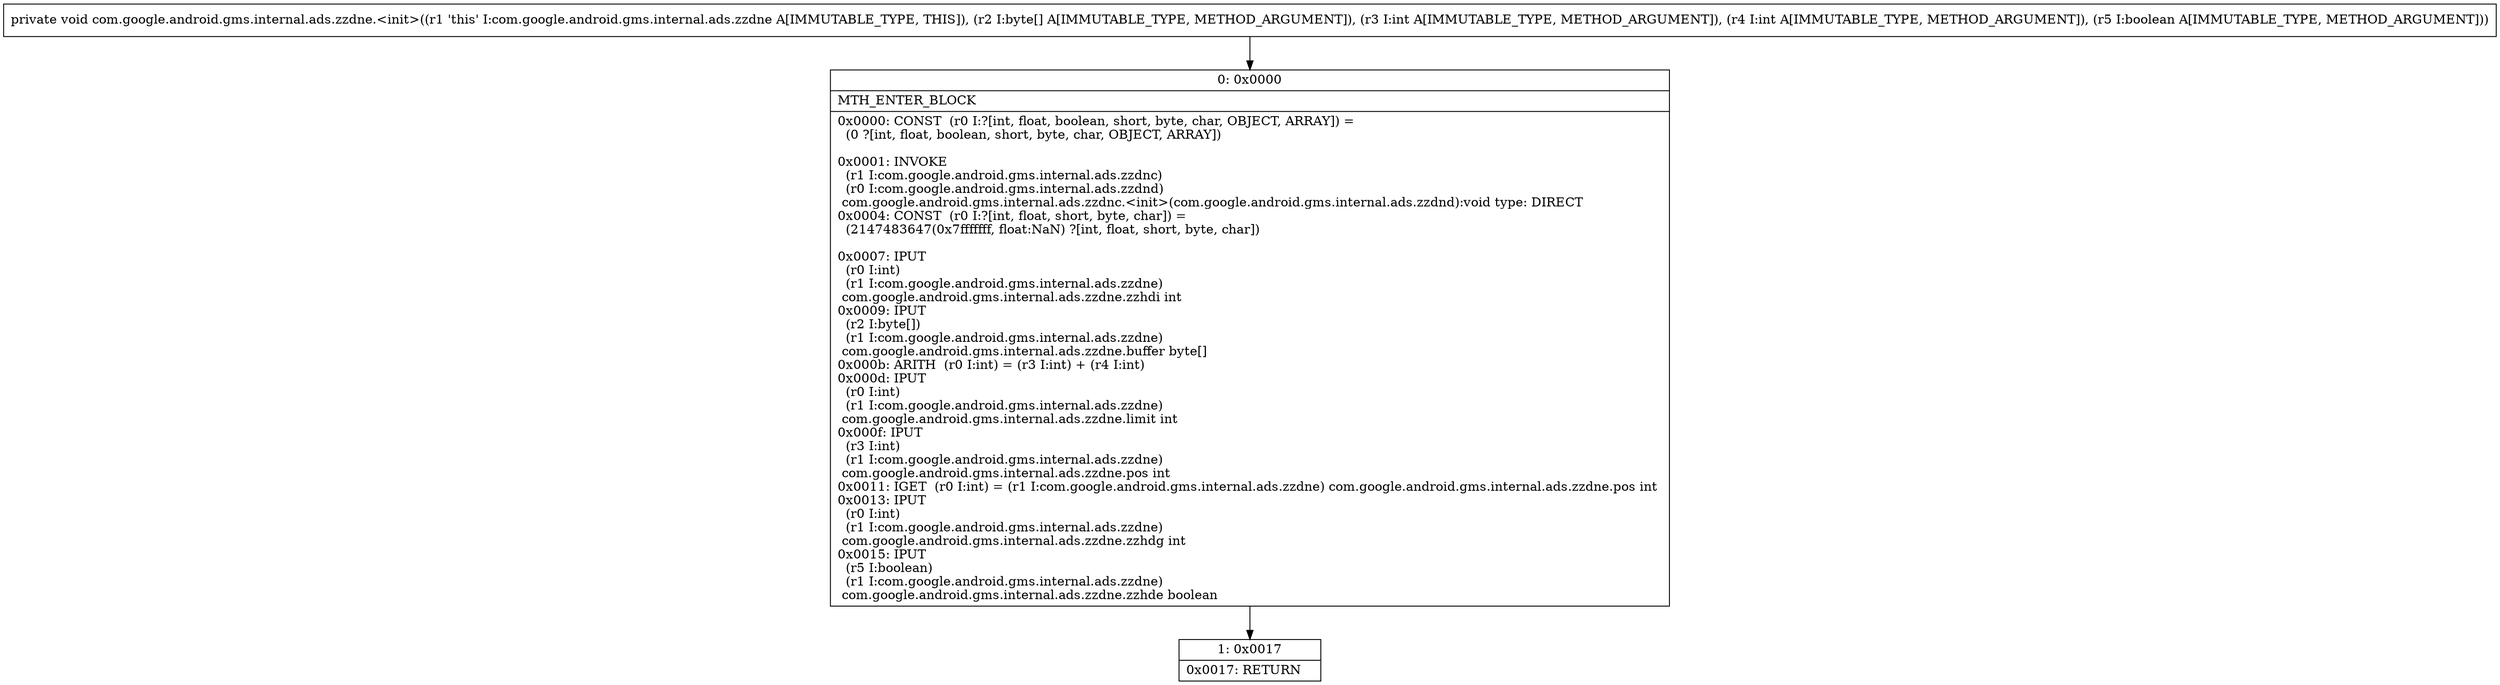 digraph "CFG forcom.google.android.gms.internal.ads.zzdne.\<init\>([BIIZ)V" {
Node_0 [shape=record,label="{0\:\ 0x0000|MTH_ENTER_BLOCK\l|0x0000: CONST  (r0 I:?[int, float, boolean, short, byte, char, OBJECT, ARRAY]) = \l  (0 ?[int, float, boolean, short, byte, char, OBJECT, ARRAY])\l \l0x0001: INVOKE  \l  (r1 I:com.google.android.gms.internal.ads.zzdnc)\l  (r0 I:com.google.android.gms.internal.ads.zzdnd)\l com.google.android.gms.internal.ads.zzdnc.\<init\>(com.google.android.gms.internal.ads.zzdnd):void type: DIRECT \l0x0004: CONST  (r0 I:?[int, float, short, byte, char]) = \l  (2147483647(0x7fffffff, float:NaN) ?[int, float, short, byte, char])\l \l0x0007: IPUT  \l  (r0 I:int)\l  (r1 I:com.google.android.gms.internal.ads.zzdne)\l com.google.android.gms.internal.ads.zzdne.zzhdi int \l0x0009: IPUT  \l  (r2 I:byte[])\l  (r1 I:com.google.android.gms.internal.ads.zzdne)\l com.google.android.gms.internal.ads.zzdne.buffer byte[] \l0x000b: ARITH  (r0 I:int) = (r3 I:int) + (r4 I:int) \l0x000d: IPUT  \l  (r0 I:int)\l  (r1 I:com.google.android.gms.internal.ads.zzdne)\l com.google.android.gms.internal.ads.zzdne.limit int \l0x000f: IPUT  \l  (r3 I:int)\l  (r1 I:com.google.android.gms.internal.ads.zzdne)\l com.google.android.gms.internal.ads.zzdne.pos int \l0x0011: IGET  (r0 I:int) = (r1 I:com.google.android.gms.internal.ads.zzdne) com.google.android.gms.internal.ads.zzdne.pos int \l0x0013: IPUT  \l  (r0 I:int)\l  (r1 I:com.google.android.gms.internal.ads.zzdne)\l com.google.android.gms.internal.ads.zzdne.zzhdg int \l0x0015: IPUT  \l  (r5 I:boolean)\l  (r1 I:com.google.android.gms.internal.ads.zzdne)\l com.google.android.gms.internal.ads.zzdne.zzhde boolean \l}"];
Node_1 [shape=record,label="{1\:\ 0x0017|0x0017: RETURN   \l}"];
MethodNode[shape=record,label="{private void com.google.android.gms.internal.ads.zzdne.\<init\>((r1 'this' I:com.google.android.gms.internal.ads.zzdne A[IMMUTABLE_TYPE, THIS]), (r2 I:byte[] A[IMMUTABLE_TYPE, METHOD_ARGUMENT]), (r3 I:int A[IMMUTABLE_TYPE, METHOD_ARGUMENT]), (r4 I:int A[IMMUTABLE_TYPE, METHOD_ARGUMENT]), (r5 I:boolean A[IMMUTABLE_TYPE, METHOD_ARGUMENT])) }"];
MethodNode -> Node_0;
Node_0 -> Node_1;
}

